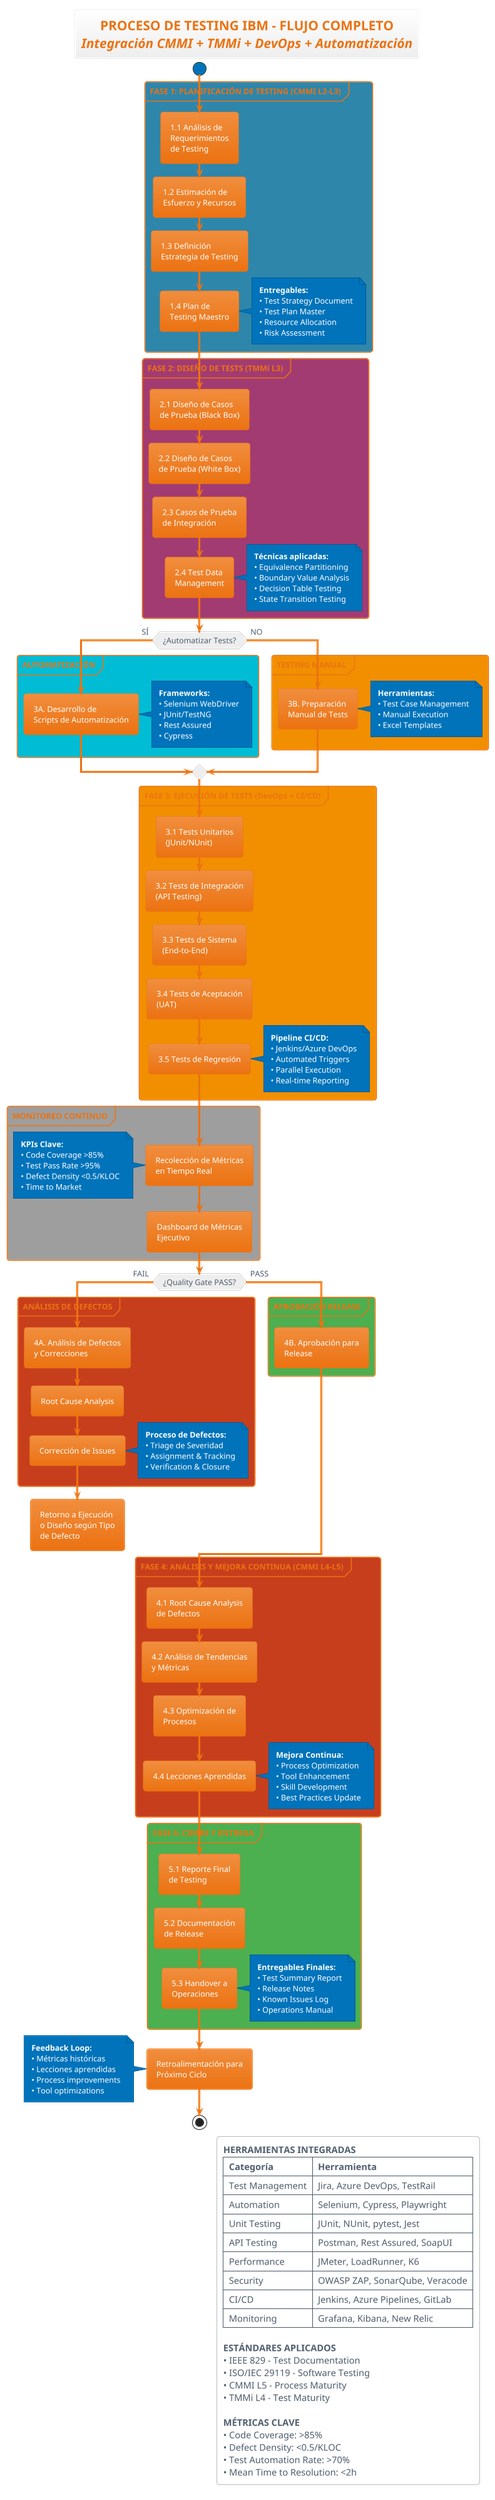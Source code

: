 @startuml flujo-proceso-testing-completo
!theme aws-orange
!define PLANIFICATION #2E86AB
!define DESIGN #A23B72
!define EXECUTION #F18F01
!define ANALYSIS #C73E1D
!define CLOSURE #4CAF50
!define MANAGEMENT #9E9E9E
!define DECISION #FFD700
!define AUTOMATION #00BCD4

title **PROCESO DE TESTING IBM - FLUJO COMPLETO**\n//Integración CMMI + TMMi + DevOps + Automatización//

start

' ================================
' FASE 1: PLANIFICACIÓN
' ================================
partition "**FASE 1: PLANIFICACIÓN DE TESTING (CMMI L2-L3)**" PLANIFICATION {
    :1.1 Análisis de
    Requerimientos
    de Testing;
    
    :1.2 Estimación de
    Esfuerzo y Recursos;
    
    :1.3 Definición
    Estrategia de Testing;
    
    :1.4 Plan de
    Testing Maestro;
    note right
        **Entregables:**
        • Test Strategy Document
        • Test Plan Master
        • Resource Allocation
        • Risk Assessment
    end note
}

' ================================
' FASE 2: DISEÑO DE TESTS
' ================================
partition "**FASE 2: DISEÑO DE TESTS (TMMi L3)**" DESIGN {
    :2.1 Diseño de Casos
    de Prueba (Black Box);
    
    :2.2 Diseño de Casos
    de Prueba (White Box);
    
    :2.3 Casos de Prueba
    de Integración;
    
    :2.4 Test Data
    Management;
    
    note right
        **Técnicas aplicadas:**
        • Equivalence Partitioning
        • Boundary Value Analysis
        • Decision Table Testing
        • State Transition Testing
    end note
}

' ================================
' DECISIÓN: AUTOMATIZACIÓN
' ================================
if (¿Automatizar Tests?) then (SÍ)
    partition "**AUTOMATIZACIÓN**" AUTOMATION {
        :3A. Desarrollo de
        Scripts de Automatización;
        note right
            **Frameworks:**
            • Selenium WebDriver
            • JUnit/TestNG
            • Rest Assured
            • Cypress
        end note
    }
else (NO)
    partition "**TESTING MANUAL**" EXECUTION {
        :3B. Preparación
        Manual de Tests;
        note right
            **Herramientas:**
            • Test Case Management
            • Manual Execution
            • Excel Templates
        end note
    }
endif

' ================================
' FASE 3: EJECUCIÓN DE TESTS
' ================================
partition "**FASE 3: EJECUCIÓN DE TESTS (DevOps + CI/CD)**" EXECUTION {
    :3.1 Tests Unitarios
    (JUnit/NUnit);
    
    :3.2 Tests de Integración
    (API Testing);
    
    :3.3 Tests de Sistema
    (End-to-End);
    
    :3.4 Tests de Aceptación
    (UAT);
    
    :3.5 Tests de Regresión;
    
    note right
        **Pipeline CI/CD:**
        • Jenkins/Azure DevOps
        • Automated Triggers
        • Parallel Execution
        • Real-time Reporting
    end note
}

' ================================
' MONITOREO CONTINUO
' ================================
partition "**MONITOREO CONTINUO**" MANAGEMENT {
    :Recolección de Métricas
    en Tiempo Real;
    
    note left
        **KPIs Clave:**
        • Code Coverage >85%
        • Test Pass Rate >95%
        • Defect Density <0.5/KLOC
        • Time to Market
    end note
    
    :Dashboard de Métricas
    Ejecutivo;
}

' ================================
' DECISIÓN: QUALITY GATE
' ================================
if (¿Quality Gate PASS?) then (FAIL)
    partition "**ANÁLISIS DE DEFECTOS**" ANALYSIS {
        :4A. Análisis de Defectos
        y Correcciones;
        
        :Root Cause Analysis;
        
        :Corrección de Issues;
        
        note right
            **Proceso de Defectos:**
            • Triage de Severidad
            • Assignment & Tracking
            • Verification & Closure
        end note
    }
    
    ' Bucle de retroalimentación
    :Retorno a Ejecución
    o Diseño según Tipo
    de Defecto;
    
    -> Inicio del bucle de testing;
    detach
    
else (PASS)
    partition "**APROBACIÓN RELEASE**" CLOSURE {
        :4B. Aprobación para
        Release;
    }
endif

' ================================
' FASE 4: ANÁLISIS Y MEJORA
' ================================
partition "**FASE 4: ANÁLISIS Y MEJORA CONTINUA (CMMI L4-L5)**" ANALYSIS {
    :4.1 Root Cause Analysis
    de Defectos;
    
    :4.2 Análisis de Tendencias
    y Métricas;
    
    :4.3 Optimización de
    Procesos;
    
    :4.4 Lecciones Aprendidas;
    
    note right
        **Mejora Continua:**
        • Process Optimization
        • Tool Enhancement
        • Skill Development
        • Best Practices Update
    end note
}

' ================================
' FASE 5: CIERRE Y ENTREGA
' ================================
partition "**FASE 5: CIERRE Y ENTREGA**" CLOSURE {
    :5.1 Reporte Final
    de Testing;
    
    :5.2 Documentación
    de Release;
    
    :5.3 Handover a
    Operaciones;
    
    note right
        **Entregables Finales:**
        • Test Summary Report
        • Release Notes
        • Known Issues Log
        • Operations Manual
    end note
}

' ================================
' FEEDBACK LOOP
' ================================
:Retroalimentación para
Próximo Ciclo;

note left
    **Feedback Loop:**
    • Métricas históricas
    • Lecciones aprendidas
    • Process improvements
    • Tool optimizations
end note

stop

' ================================
' LEYENDA Y HERRAMIENTAS
' ================================
legend right
    **HERRAMIENTAS INTEGRADAS**
    |= Categoría |= Herramienta |
    | Test Management | Jira, Azure DevOps, TestRail |
    | Automation | Selenium, Cypress, Playwright |
    | Unit Testing | JUnit, NUnit, pytest, Jest |
    | API Testing | Postman, Rest Assured, SoapUI |
    | Performance | JMeter, LoadRunner, K6 |
    | Security | OWASP ZAP, SonarQube, Veracode |
    | CI/CD | Jenkins, Azure Pipelines, GitLab |
    | Monitoring | Grafana, Kibana, New Relic |
    
    **ESTÁNDARES APLICADOS**
    • IEEE 829 - Test Documentation
    • ISO/IEC 29119 - Software Testing
    • CMMI L5 - Process Maturity
    • TMMi L4 - Test Maturity
    
    **MÉTRICAS CLAVE**
    • Code Coverage: >85%
    • Defect Density: <0.5/KLOC
    • Test Automation Rate: >70%
    • Mean Time to Resolution: <2h
endlegend

@enduml